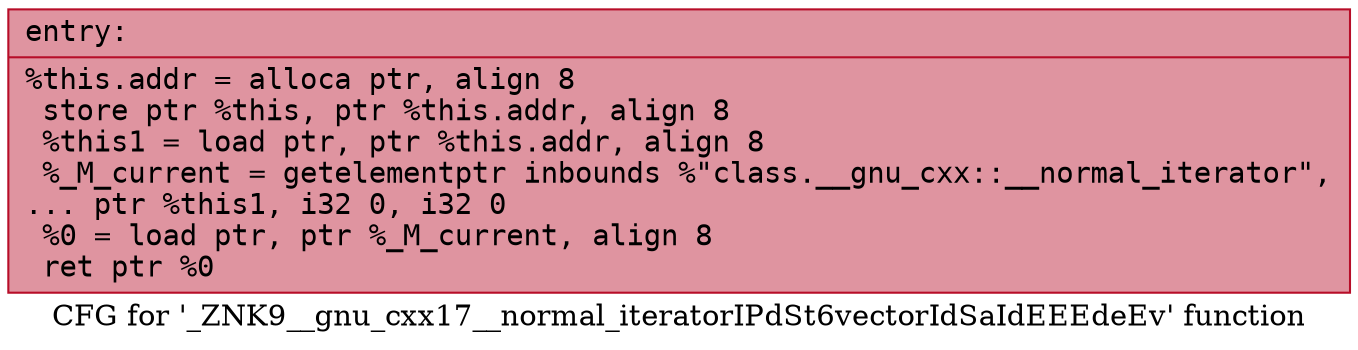 digraph "CFG for '_ZNK9__gnu_cxx17__normal_iteratorIPdSt6vectorIdSaIdEEEdeEv' function" {
	label="CFG for '_ZNK9__gnu_cxx17__normal_iteratorIPdSt6vectorIdSaIdEEEdeEv' function";

	Node0x556bfeaeee40 [shape=record,color="#b70d28ff", style=filled, fillcolor="#b70d2870" fontname="Courier",label="{entry:\l|  %this.addr = alloca ptr, align 8\l  store ptr %this, ptr %this.addr, align 8\l  %this1 = load ptr, ptr %this.addr, align 8\l  %_M_current = getelementptr inbounds %\"class.__gnu_cxx::__normal_iterator\",\l... ptr %this1, i32 0, i32 0\l  %0 = load ptr, ptr %_M_current, align 8\l  ret ptr %0\l}"];
}
